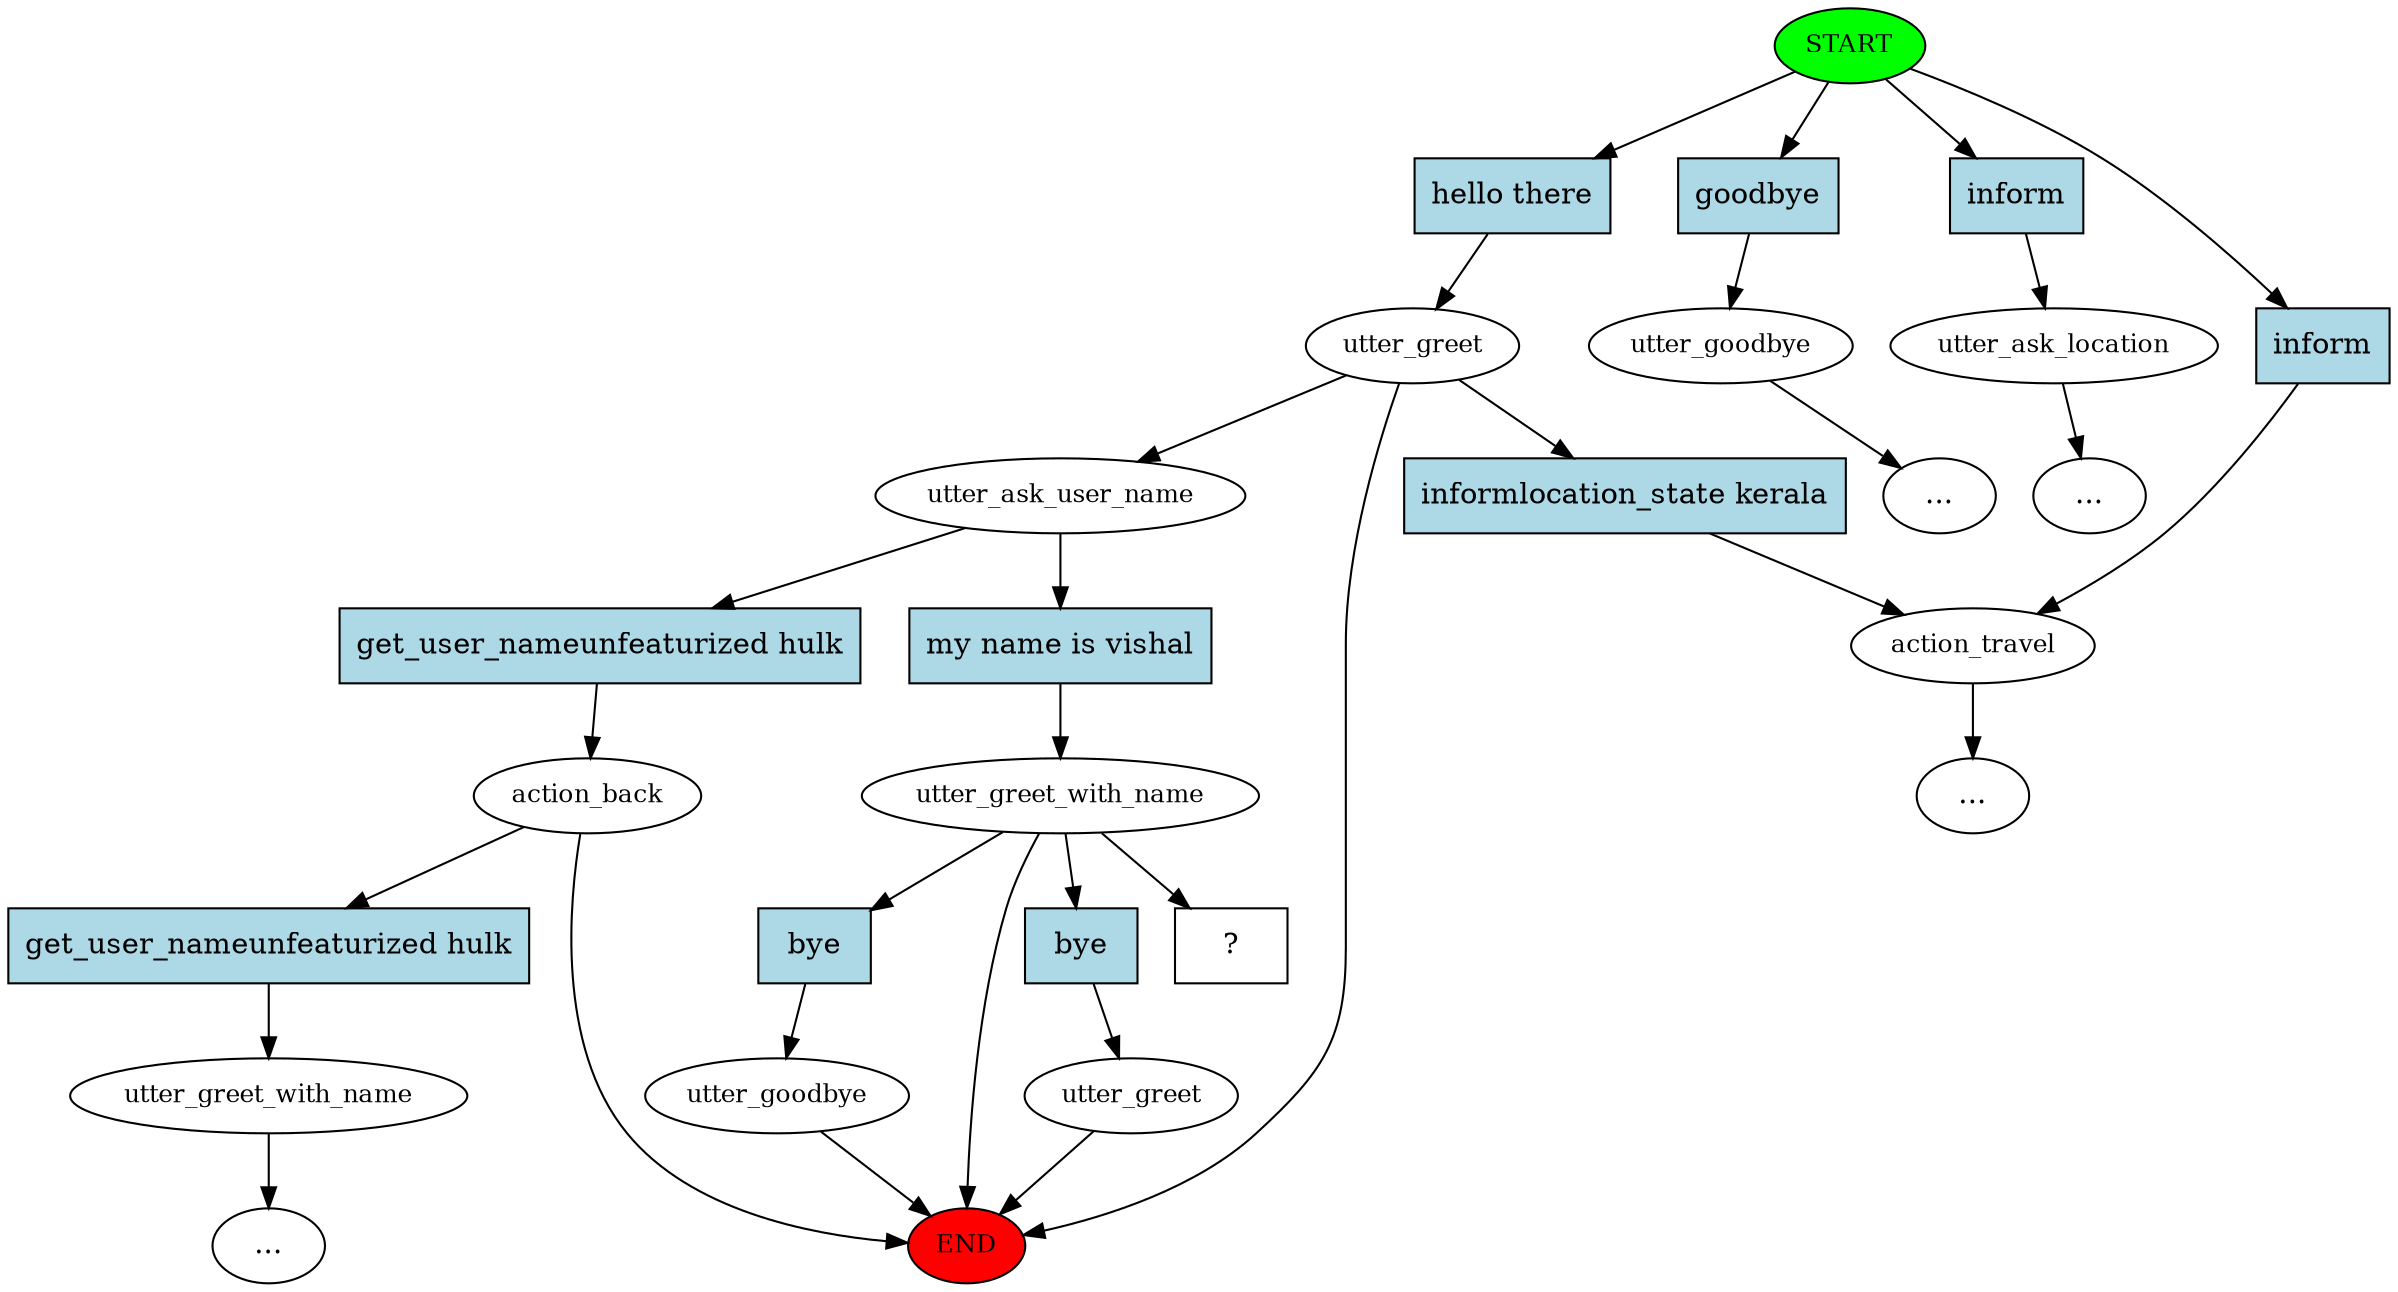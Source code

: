 digraph  {
0 [class="start active", fillcolor=green, fontsize=12, label=START, style=filled];
"-1" [class=end, fillcolor=red, fontsize=12, label=END, style=filled];
1 [class=active, fontsize=12, label=utter_greet];
2 [class=active, fontsize=12, label=utter_ask_user_name];
3 [class="", fontsize=12, label=action_back];
8 [class="", fontsize=12, label=utter_goodbye];
"-3" [class=ellipsis, label="..."];
9 [class="", fontsize=12, label=utter_ask_location];
"-4" [class=ellipsis, label="..."];
10 [class="", fontsize=12, label=action_travel];
"-6" [class=ellipsis, label="..."];
15 [class=active, fontsize=12, label=utter_greet_with_name];
16 [class="", fontsize=12, label=utter_greet];
20 [class="", fontsize=12, label=utter_goodbye];
27 [class="", fontsize=12, label=utter_greet_with_name];
"-7" [class=ellipsis, label="..."];
34 [class="intent dashed active", label="  ?  ", shape=rect];
35 [class="intent active", fillcolor=lightblue, label="hello there", shape=rect, style=filled];
36 [class=intent, fillcolor=lightblue, label=goodbye, shape=rect, style=filled];
37 [class=intent, fillcolor=lightblue, label=inform, shape=rect, style=filled];
38 [class=intent, fillcolor=lightblue, label=inform, shape=rect, style=filled];
39 [class=intent, fillcolor=lightblue, label="informlocation_state kerala", shape=rect, style=filled];
40 [class=intent, fillcolor=lightblue, label="get_user_nameunfeaturized hulk", shape=rect, style=filled];
41 [class="intent active", fillcolor=lightblue, label="my name is vishal", shape=rect, style=filled];
42 [class=intent, fillcolor=lightblue, label="get_user_nameunfeaturized hulk", shape=rect, style=filled];
43 [class=intent, fillcolor=lightblue, label=bye, shape=rect, style=filled];
44 [class=intent, fillcolor=lightblue, label=bye, shape=rect, style=filled];
0 -> 35  [class=active, key=0];
0 -> 36  [class="", key=0];
0 -> 37  [class="", key=0];
0 -> 38  [class="", key=0];
1 -> 2  [class=active, key=NONE, label=""];
1 -> "-1"  [class="", key=NONE, label=""];
1 -> 39  [class="", key=0];
2 -> 40  [class="", key=0];
2 -> 41  [class=active, key=0];
3 -> "-1"  [class="", key=NONE, label=""];
3 -> 42  [class="", key=0];
8 -> "-3"  [class="", key=NONE, label=""];
9 -> "-4"  [class="", key=NONE, label=""];
10 -> "-6"  [class="", key=NONE, label=""];
15 -> "-1"  [class="", key=NONE, label=""];
15 -> 34  [class=active, key=NONE, label=""];
15 -> 43  [class="", key=0];
15 -> 44  [class="", key=0];
16 -> "-1"  [class="", key=NONE, label=""];
20 -> "-1"  [class="", key=NONE, label=""];
27 -> "-7"  [class="", key=NONE, label=""];
35 -> 1  [class=active, key=0];
36 -> 8  [class="", key=0];
37 -> 9  [class="", key=0];
38 -> 10  [class="", key=0];
39 -> 10  [class="", key=0];
40 -> 3  [class="", key=0];
41 -> 15  [class=active, key=0];
42 -> 27  [class="", key=0];
43 -> 16  [class="", key=0];
44 -> 20  [class="", key=0];
}
